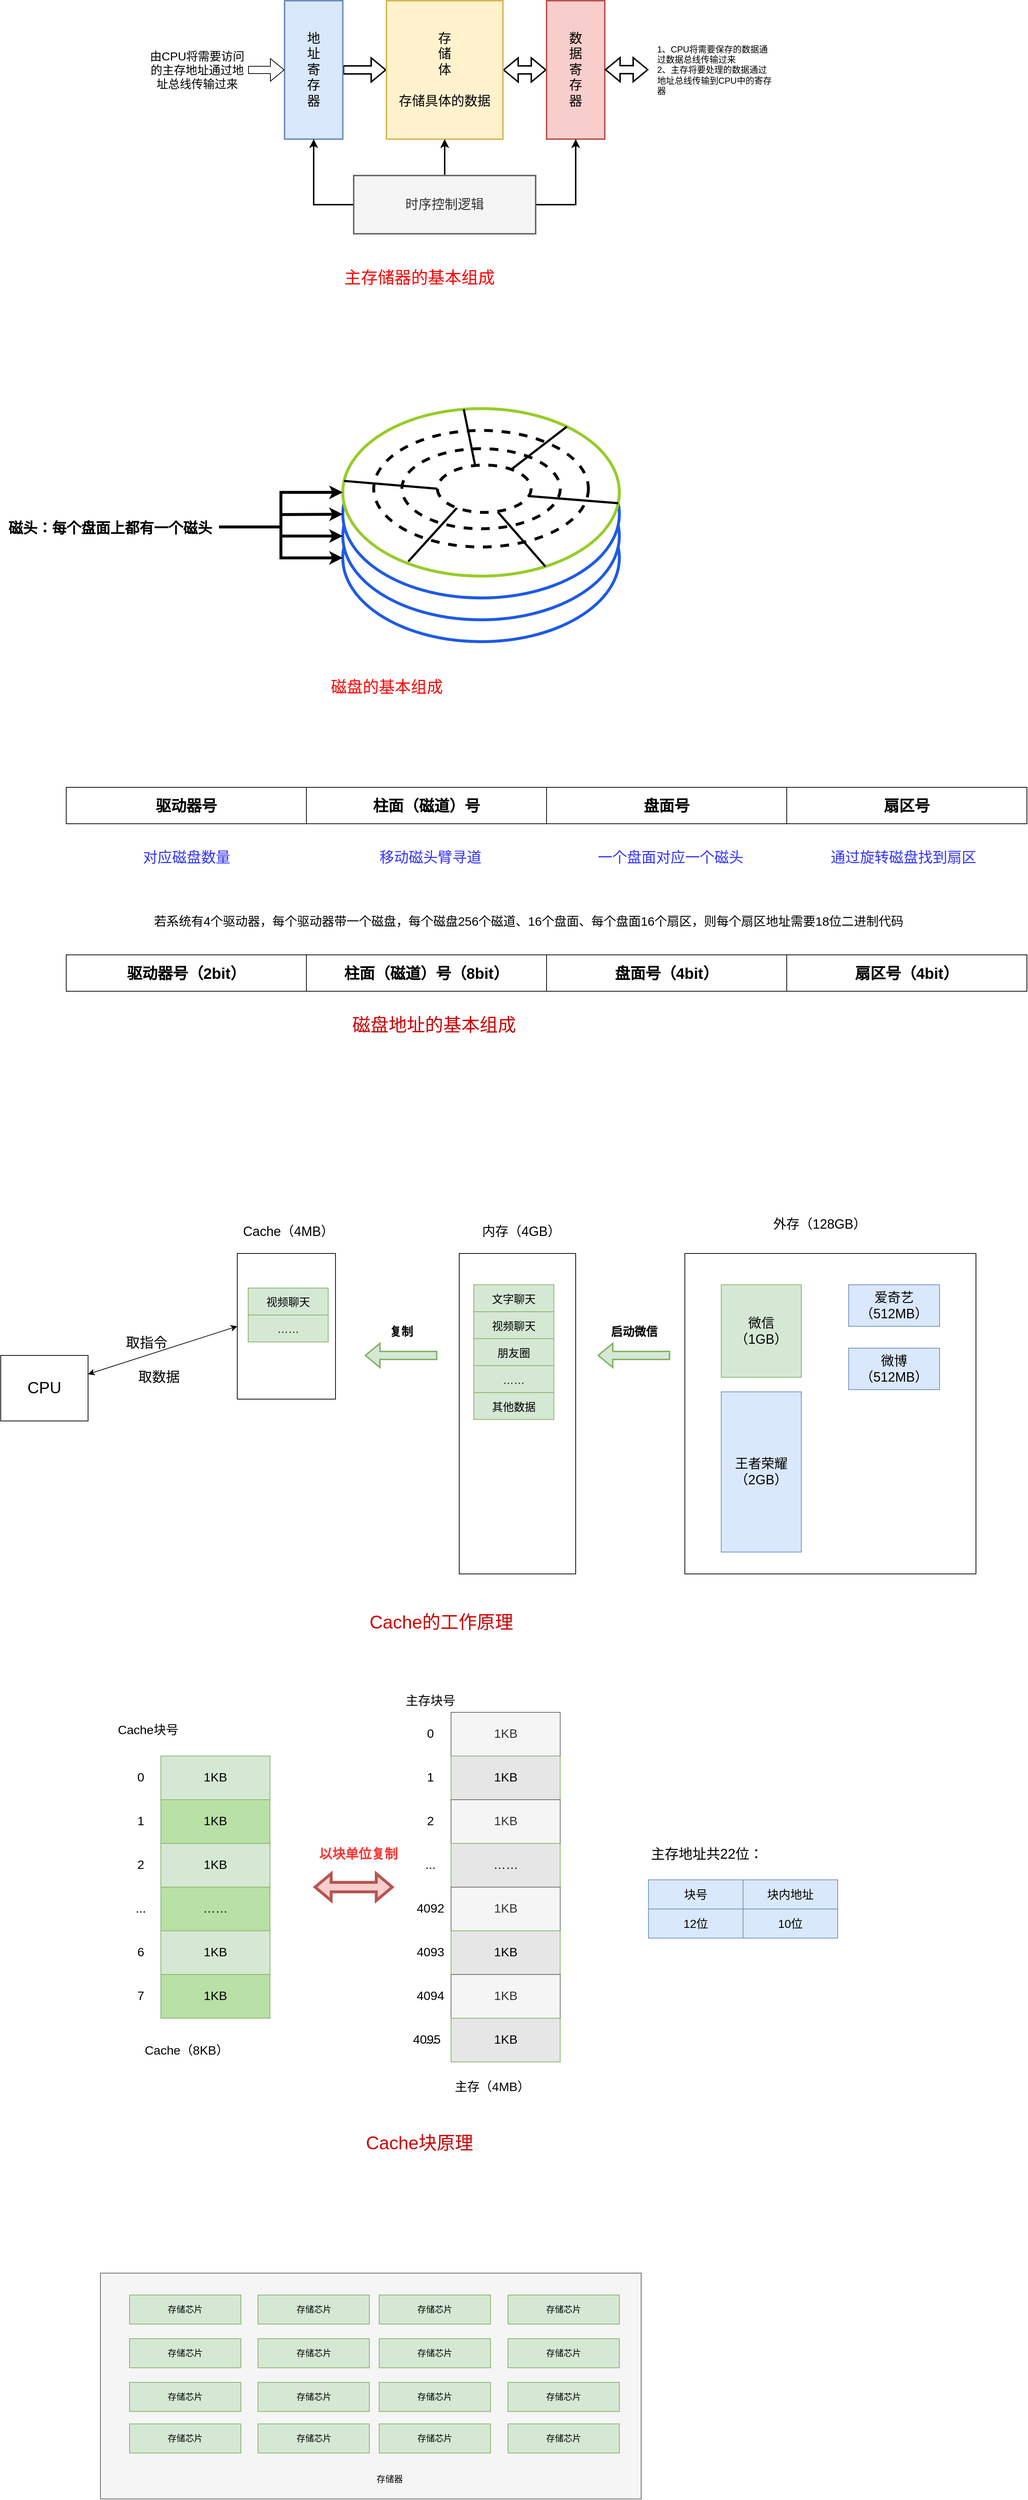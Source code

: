 <mxfile version="24.7.10">
  <diagram name="第 1 页" id="NdO7ddikCDrrMnbQGeTA">
    <mxGraphModel dx="2257" dy="763" grid="1" gridSize="10" guides="1" tooltips="1" connect="1" arrows="1" fold="1" page="1" pageScale="1" pageWidth="827" pageHeight="1169" math="0" shadow="0">
      <root>
        <mxCell id="0" />
        <mxCell id="1" parent="0" />
        <mxCell id="nKyU-Lgk9dF2ljVHZnLK-2" value="" style="rounded=0;whiteSpace=wrap;html=1;fillColor=#f5f5f5;strokeColor=#666666;fontColor=#333333;" vertex="1" parent="1">
          <mxGeometry x="-493" y="3260" width="743" height="310" as="geometry" />
        </mxCell>
        <mxCell id="aB8WgA6ujAJQyl2d1k43-5" value="" style="ellipse;whiteSpace=wrap;html=1;strokeColor=#1e5ae6;strokeWidth=4;" parent="1" vertex="1">
          <mxGeometry x="-160" y="790" width="380" height="230" as="geometry" />
        </mxCell>
        <mxCell id="aB8WgA6ujAJQyl2d1k43-6" value="" style="ellipse;whiteSpace=wrap;html=1;strokeColor=#1e5ae6;strokeWidth=4;" parent="1" vertex="1">
          <mxGeometry x="-160" y="760" width="380" height="230" as="geometry" />
        </mxCell>
        <mxCell id="VzYR3-fZ9O8B-MfcF_m4-8" style="edgeStyle=orthogonalEdgeStyle;rounded=0;orthogonalLoop=1;jettySize=auto;html=1;entryX=0;entryY=0.5;entryDx=0;entryDy=0;shape=flexArrow;strokeWidth=2;fontSize=18;" parent="1" source="VzYR3-fZ9O8B-MfcF_m4-1" target="VzYR3-fZ9O8B-MfcF_m4-2" edge="1">
          <mxGeometry relative="1" as="geometry" />
        </mxCell>
        <mxCell id="VzYR3-fZ9O8B-MfcF_m4-1" value="地&lt;div style=&quot;font-size: 18px;&quot;&gt;址&lt;/div&gt;&lt;div style=&quot;font-size: 18px;&quot;&gt;寄&lt;/div&gt;&lt;div style=&quot;font-size: 18px;&quot;&gt;存&lt;/div&gt;&lt;div style=&quot;font-size: 18px;&quot;&gt;器&lt;/div&gt;" style="rounded=0;whiteSpace=wrap;html=1;fillColor=#dae8fc;strokeColor=#6c8ebf;strokeWidth=2;fontSize=18;" parent="1" vertex="1">
          <mxGeometry x="-240" y="140" width="80" height="190" as="geometry" />
        </mxCell>
        <mxCell id="VzYR3-fZ9O8B-MfcF_m4-9" style="edgeStyle=orthogonalEdgeStyle;rounded=0;orthogonalLoop=1;jettySize=auto;html=1;shape=flexArrow;startArrow=block;strokeWidth=2;fontSize=18;" parent="1" source="VzYR3-fZ9O8B-MfcF_m4-2" target="VzYR3-fZ9O8B-MfcF_m4-3" edge="1">
          <mxGeometry relative="1" as="geometry" />
        </mxCell>
        <mxCell id="VzYR3-fZ9O8B-MfcF_m4-2" value="存&lt;div style=&quot;font-size: 18px;&quot;&gt;储&lt;/div&gt;&lt;div style=&quot;font-size: 18px;&quot;&gt;体&lt;/div&gt;&lt;div style=&quot;font-size: 18px;&quot;&gt;&lt;br&gt;&lt;/div&gt;&lt;div style=&quot;font-size: 18px;&quot;&gt;存储具体的数据&lt;/div&gt;" style="rounded=0;whiteSpace=wrap;html=1;fillColor=#fff2cc;strokeColor=#d6b656;strokeWidth=2;fontSize=18;" parent="1" vertex="1">
          <mxGeometry x="-100" y="140" width="160" height="190" as="geometry" />
        </mxCell>
        <mxCell id="VzYR3-fZ9O8B-MfcF_m4-3" value="&lt;div style=&quot;font-size: 18px;&quot;&gt;数&lt;/div&gt;&lt;div style=&quot;font-size: 18px;&quot;&gt;据&lt;/div&gt;&lt;div style=&quot;font-size: 18px;&quot;&gt;寄&lt;/div&gt;&lt;div style=&quot;font-size: 18px;&quot;&gt;存&lt;/div&gt;&lt;div style=&quot;font-size: 18px;&quot;&gt;器&lt;/div&gt;" style="rounded=0;whiteSpace=wrap;html=1;fillColor=#f8cecc;strokeColor=#b85450;strokeWidth=2;fontSize=18;" parent="1" vertex="1">
          <mxGeometry x="120" y="140" width="80" height="190" as="geometry" />
        </mxCell>
        <mxCell id="VzYR3-fZ9O8B-MfcF_m4-5" style="edgeStyle=orthogonalEdgeStyle;rounded=0;orthogonalLoop=1;jettySize=auto;html=1;entryX=0.5;entryY=1;entryDx=0;entryDy=0;strokeWidth=2;fontSize=18;" parent="1" source="VzYR3-fZ9O8B-MfcF_m4-4" target="VzYR3-fZ9O8B-MfcF_m4-1" edge="1">
          <mxGeometry relative="1" as="geometry" />
        </mxCell>
        <mxCell id="VzYR3-fZ9O8B-MfcF_m4-6" style="edgeStyle=orthogonalEdgeStyle;rounded=0;orthogonalLoop=1;jettySize=auto;html=1;entryX=0.5;entryY=1;entryDx=0;entryDy=0;strokeWidth=2;fontSize=18;" parent="1" source="VzYR3-fZ9O8B-MfcF_m4-4" target="VzYR3-fZ9O8B-MfcF_m4-2" edge="1">
          <mxGeometry relative="1" as="geometry" />
        </mxCell>
        <mxCell id="VzYR3-fZ9O8B-MfcF_m4-7" style="edgeStyle=orthogonalEdgeStyle;rounded=0;orthogonalLoop=1;jettySize=auto;html=1;entryX=0.5;entryY=1;entryDx=0;entryDy=0;strokeWidth=2;fontSize=18;" parent="1" source="VzYR3-fZ9O8B-MfcF_m4-4" target="VzYR3-fZ9O8B-MfcF_m4-3" edge="1">
          <mxGeometry relative="1" as="geometry" />
        </mxCell>
        <mxCell id="VzYR3-fZ9O8B-MfcF_m4-4" value="时序控制逻辑" style="rounded=0;whiteSpace=wrap;html=1;fillColor=#f5f5f5;fontColor=#333333;strokeColor=#666666;strokeWidth=2;fontSize=18;" parent="1" vertex="1">
          <mxGeometry x="-145" y="380" width="250" height="80" as="geometry" />
        </mxCell>
        <mxCell id="VzYR3-fZ9O8B-MfcF_m4-10" value="" style="shape=flexArrow;endArrow=classic;html=1;rounded=0;entryX=0;entryY=0.5;entryDx=0;entryDy=0;" parent="1" target="VzYR3-fZ9O8B-MfcF_m4-1" edge="1">
          <mxGeometry width="50" height="50" relative="1" as="geometry">
            <mxPoint x="-290" y="235" as="sourcePoint" />
            <mxPoint x="-250" y="230" as="targetPoint" />
          </mxGeometry>
        </mxCell>
        <mxCell id="VzYR3-fZ9O8B-MfcF_m4-13" style="edgeStyle=orthogonalEdgeStyle;rounded=0;orthogonalLoop=1;jettySize=auto;html=1;shape=flexArrow;startArrow=block;strokeWidth=2;fontSize=18;" parent="1" edge="1">
          <mxGeometry relative="1" as="geometry">
            <mxPoint x="200" y="234.66" as="sourcePoint" />
            <mxPoint x="260" y="234.66" as="targetPoint" />
          </mxGeometry>
        </mxCell>
        <mxCell id="VzYR3-fZ9O8B-MfcF_m4-14" value="&lt;font style=&quot;font-size: 16px;&quot;&gt;由CPU将需要访问的主存地址通过地址总线传输过来&lt;/font&gt;" style="text;html=1;align=center;verticalAlign=middle;whiteSpace=wrap;rounded=0;" parent="1" vertex="1">
          <mxGeometry x="-430" y="195" width="140" height="80" as="geometry" />
        </mxCell>
        <mxCell id="VzYR3-fZ9O8B-MfcF_m4-15" value="1、CPU将需要保存的数据通过数据总线传输过来&lt;div&gt;2、主存将要处理的数据通过地址总线传输到CPU中的寄存器&lt;/div&gt;" style="text;html=1;align=left;verticalAlign=middle;whiteSpace=wrap;rounded=0;" parent="1" vertex="1">
          <mxGeometry x="270" y="190" width="160" height="90" as="geometry" />
        </mxCell>
        <mxCell id="aB8WgA6ujAJQyl2d1k43-2" value="&lt;font color=&quot;#ff0000&quot; style=&quot;font-size: 23px;&quot;&gt;主存储器的基本组成&lt;/font&gt;" style="text;html=1;align=center;verticalAlign=middle;resizable=0;points=[];autosize=1;strokeColor=none;fillColor=none;" parent="1" vertex="1">
          <mxGeometry x="-170" y="500" width="230" height="40" as="geometry" />
        </mxCell>
        <mxCell id="aB8WgA6ujAJQyl2d1k43-4" value="" style="ellipse;whiteSpace=wrap;html=1;strokeColor=#1e5ae6;strokeWidth=4;" parent="1" vertex="1">
          <mxGeometry x="-160" y="730" width="380" height="230" as="geometry" />
        </mxCell>
        <mxCell id="aB8WgA6ujAJQyl2d1k43-3" value="" style="ellipse;whiteSpace=wrap;html=1;strokeWidth=4;strokeColor=#98cc28;" parent="1" vertex="1">
          <mxGeometry x="-160" y="700" width="380" height="230" as="geometry" />
        </mxCell>
        <mxCell id="aB8WgA6ujAJQyl2d1k43-7" value="" style="ellipse;whiteSpace=wrap;html=1;strokeWidth=4;strokeColor=#0c0303;dashed=1;" parent="1" vertex="1">
          <mxGeometry x="-117.5" y="730" width="295" height="160" as="geometry" />
        </mxCell>
        <mxCell id="aB8WgA6ujAJQyl2d1k43-8" value="" style="ellipse;whiteSpace=wrap;html=1;strokeWidth=4;strokeColor=#0c0303;dashed=1;" parent="1" vertex="1">
          <mxGeometry x="-78.75" y="755" width="217.5" height="110" as="geometry" />
        </mxCell>
        <mxCell id="aB8WgA6ujAJQyl2d1k43-9" value="" style="endArrow=none;html=1;strokeWidth=3;rounded=0;entryX=0.225;entryY=0.869;entryDx=0;entryDy=0;entryPerimeter=0;" parent="1" target="aB8WgA6ujAJQyl2d1k43-16" edge="1">
          <mxGeometry width="50" height="50" relative="1" as="geometry">
            <mxPoint x="-70" y="910" as="sourcePoint" />
            <mxPoint x="-20" y="860" as="targetPoint" />
          </mxGeometry>
        </mxCell>
        <mxCell id="aB8WgA6ujAJQyl2d1k43-11" value="" style="endArrow=none;html=1;strokeWidth=3;rounded=0;entryX=0.645;entryY=0.992;entryDx=0;entryDy=0;entryPerimeter=0;" parent="1" source="aB8WgA6ujAJQyl2d1k43-3" target="aB8WgA6ujAJQyl2d1k43-16" edge="1">
          <mxGeometry width="50" height="50" relative="1" as="geometry">
            <mxPoint x="-60" y="920" as="sourcePoint" />
            <mxPoint x="-10" y="870" as="targetPoint" />
          </mxGeometry>
        </mxCell>
        <mxCell id="aB8WgA6ujAJQyl2d1k43-12" value="" style="endArrow=none;html=1;strokeWidth=3;rounded=0;entryX=0.963;entryY=0.654;entryDx=0;entryDy=0;entryPerimeter=0;" parent="1" source="aB8WgA6ujAJQyl2d1k43-3" target="aB8WgA6ujAJQyl2d1k43-16" edge="1">
          <mxGeometry width="50" height="50" relative="1" as="geometry">
            <mxPoint x="140" y="865" as="sourcePoint" />
            <mxPoint x="190" y="815" as="targetPoint" />
          </mxGeometry>
        </mxCell>
        <mxCell id="aB8WgA6ujAJQyl2d1k43-13" value="" style="endArrow=none;html=1;strokeWidth=3;rounded=0;entryX=0.784;entryY=0.1;entryDx=0;entryDy=0;entryPerimeter=0;" parent="1" source="aB8WgA6ujAJQyl2d1k43-3" target="aB8WgA6ujAJQyl2d1k43-16" edge="1">
          <mxGeometry width="50" height="50" relative="1" as="geometry">
            <mxPoint x="-40" y="940" as="sourcePoint" />
            <mxPoint x="10" y="890" as="targetPoint" />
          </mxGeometry>
        </mxCell>
        <mxCell id="aB8WgA6ujAJQyl2d1k43-14" value="" style="endArrow=none;html=1;strokeWidth=3;rounded=0;entryX=0.404;entryY=0.023;entryDx=0;entryDy=0;entryPerimeter=0;" parent="1" source="aB8WgA6ujAJQyl2d1k43-3" target="aB8WgA6ujAJQyl2d1k43-16" edge="1">
          <mxGeometry width="50" height="50" relative="1" as="geometry">
            <mxPoint x="-30" y="950" as="sourcePoint" />
            <mxPoint x="20" y="900" as="targetPoint" />
          </mxGeometry>
        </mxCell>
        <mxCell id="aB8WgA6ujAJQyl2d1k43-15" value="" style="endArrow=none;html=1;strokeWidth=3;rounded=0;entryX=0;entryY=0.5;entryDx=0;entryDy=0;" parent="1" source="aB8WgA6ujAJQyl2d1k43-3" target="aB8WgA6ujAJQyl2d1k43-16" edge="1">
          <mxGeometry width="50" height="50" relative="1" as="geometry">
            <mxPoint x="-20" y="960" as="sourcePoint" />
            <mxPoint x="30" y="910" as="targetPoint" />
          </mxGeometry>
        </mxCell>
        <mxCell id="aB8WgA6ujAJQyl2d1k43-16" value="" style="ellipse;whiteSpace=wrap;html=1;strokeWidth=4;strokeColor=#0c0303;dashed=1;" parent="1" vertex="1">
          <mxGeometry x="-30" y="777.5" width="128.75" height="65" as="geometry" />
        </mxCell>
        <mxCell id="aB8WgA6ujAJQyl2d1k43-24" style="edgeStyle=orthogonalEdgeStyle;rounded=0;orthogonalLoop=1;jettySize=auto;html=1;entryX=0;entryY=0.5;entryDx=0;entryDy=0;strokeWidth=4;" parent="1" source="aB8WgA6ujAJQyl2d1k43-23" target="aB8WgA6ujAJQyl2d1k43-3" edge="1">
          <mxGeometry relative="1" as="geometry" />
        </mxCell>
        <mxCell id="aB8WgA6ujAJQyl2d1k43-26" style="edgeStyle=orthogonalEdgeStyle;rounded=0;orthogonalLoop=1;jettySize=auto;html=1;strokeWidth=4;" parent="1" source="aB8WgA6ujAJQyl2d1k43-23" target="aB8WgA6ujAJQyl2d1k43-5" edge="1">
          <mxGeometry relative="1" as="geometry" />
        </mxCell>
        <mxCell id="aB8WgA6ujAJQyl2d1k43-23" value="&lt;font style=&quot;font-size: 20px;&quot;&gt;&lt;b&gt;磁头：每个盘面上都有一个磁头&lt;/b&gt;&lt;/font&gt;" style="text;html=1;align=center;verticalAlign=middle;resizable=0;points=[];autosize=1;strokeColor=none;fillColor=none;" parent="1" vertex="1">
          <mxGeometry x="-630" y="842.5" width="300" height="40" as="geometry" />
        </mxCell>
        <mxCell id="aB8WgA6ujAJQyl2d1k43-25" style="edgeStyle=orthogonalEdgeStyle;rounded=0;orthogonalLoop=1;jettySize=auto;html=1;strokeWidth=4;" parent="1" source="aB8WgA6ujAJQyl2d1k43-23" edge="1">
          <mxGeometry relative="1" as="geometry">
            <mxPoint x="-160" y="845" as="targetPoint" />
          </mxGeometry>
        </mxCell>
        <mxCell id="aB8WgA6ujAJQyl2d1k43-27" style="edgeStyle=orthogonalEdgeStyle;rounded=0;orthogonalLoop=1;jettySize=auto;html=1;entryX=0;entryY=0.5;entryDx=0;entryDy=0;strokeWidth=4;" parent="1" source="aB8WgA6ujAJQyl2d1k43-23" target="aB8WgA6ujAJQyl2d1k43-6" edge="1">
          <mxGeometry relative="1" as="geometry" />
        </mxCell>
        <mxCell id="aB8WgA6ujAJQyl2d1k43-28" value="&lt;font color=&quot;#ff0000&quot; style=&quot;font-size: 22px;&quot;&gt;磁盘的基本组成&lt;/font&gt;" style="text;html=1;align=center;verticalAlign=middle;resizable=0;points=[];autosize=1;strokeColor=none;fillColor=none;" parent="1" vertex="1">
          <mxGeometry x="-190" y="1063" width="180" height="40" as="geometry" />
        </mxCell>
        <mxCell id="aB8WgA6ujAJQyl2d1k43-29" value="&lt;font size=&quot;1&quot; style=&quot;&quot;&gt;&lt;b style=&quot;font-size: 21px;&quot;&gt;驱动器号&lt;/b&gt;&lt;/font&gt;" style="rounded=0;whiteSpace=wrap;html=1;" parent="1" vertex="1">
          <mxGeometry x="-540" y="1220" width="330" height="50" as="geometry" />
        </mxCell>
        <mxCell id="aB8WgA6ujAJQyl2d1k43-30" value="&lt;span style=&quot;font-size: 21px;&quot;&gt;&lt;b&gt;柱面（磁道）号&lt;/b&gt;&lt;/span&gt;" style="rounded=0;whiteSpace=wrap;html=1;" parent="1" vertex="1">
          <mxGeometry x="-210" y="1220" width="330" height="50" as="geometry" />
        </mxCell>
        <mxCell id="aB8WgA6ujAJQyl2d1k43-31" value="&lt;font size=&quot;1&quot; style=&quot;&quot;&gt;&lt;b style=&quot;font-size: 21px;&quot;&gt;盘面号&lt;/b&gt;&lt;/font&gt;" style="rounded=0;whiteSpace=wrap;html=1;" parent="1" vertex="1">
          <mxGeometry x="120" y="1220" width="330" height="50" as="geometry" />
        </mxCell>
        <mxCell id="aB8WgA6ujAJQyl2d1k43-32" value="&lt;font size=&quot;1&quot; style=&quot;&quot;&gt;&lt;b style=&quot;font-size: 21px;&quot;&gt;扇区号&lt;/b&gt;&lt;/font&gt;" style="rounded=0;whiteSpace=wrap;html=1;" parent="1" vertex="1">
          <mxGeometry x="450" y="1220" width="330" height="50" as="geometry" />
        </mxCell>
        <mxCell id="aB8WgA6ujAJQyl2d1k43-33" value="&lt;font color=&quot;#3333ff&quot; style=&quot;font-size: 20px;&quot;&gt;对应磁盘数量&lt;/font&gt;" style="text;html=1;align=center;verticalAlign=middle;resizable=0;points=[];autosize=1;strokeColor=none;fillColor=none;" parent="1" vertex="1">
          <mxGeometry x="-445" y="1295" width="140" height="40" as="geometry" />
        </mxCell>
        <mxCell id="aB8WgA6ujAJQyl2d1k43-34" value="&lt;font color=&quot;#3333ff&quot;&gt;&lt;span style=&quot;font-size: 20px;&quot;&gt;移动磁头臂寻道&lt;/span&gt;&lt;/font&gt;" style="text;html=1;align=center;verticalAlign=middle;resizable=0;points=[];autosize=1;strokeColor=none;fillColor=none;" parent="1" vertex="1">
          <mxGeometry x="-120" y="1295" width="160" height="40" as="geometry" />
        </mxCell>
        <mxCell id="aB8WgA6ujAJQyl2d1k43-35" value="&lt;font color=&quot;#3333ff&quot;&gt;&lt;span style=&quot;font-size: 20px;&quot;&gt;一个盘面对应一个磁头&lt;/span&gt;&lt;/font&gt;" style="text;html=1;align=center;verticalAlign=middle;resizable=0;points=[];autosize=1;strokeColor=none;fillColor=none;" parent="1" vertex="1">
          <mxGeometry x="180" y="1295" width="220" height="40" as="geometry" />
        </mxCell>
        <mxCell id="aB8WgA6ujAJQyl2d1k43-36" value="&lt;font color=&quot;#3333ff&quot; style=&quot;font-size: 20px;&quot;&gt;通过旋转磁盘找到扇区&lt;/font&gt;" style="text;html=1;align=center;verticalAlign=middle;resizable=0;points=[];autosize=1;strokeColor=none;fillColor=none;" parent="1" vertex="1">
          <mxGeometry x="500" y="1295" width="220" height="40" as="geometry" />
        </mxCell>
        <mxCell id="aB8WgA6ujAJQyl2d1k43-37" value="&lt;font style=&quot;font-size: 17px;&quot;&gt;若系统有4个驱动器，每个驱动器带一个磁盘，每个磁盘256个磁道、16个盘面、每个盘面16个扇区，则每个扇区地址需要18位二进制代码&lt;/font&gt;" style="text;html=1;align=center;verticalAlign=middle;resizable=0;points=[];autosize=1;strokeColor=none;fillColor=none;" parent="1" vertex="1">
          <mxGeometry x="-430" y="1390" width="1050" height="30" as="geometry" />
        </mxCell>
        <mxCell id="aB8WgA6ujAJQyl2d1k43-38" value="&lt;font size=&quot;1&quot; style=&quot;&quot;&gt;&lt;b style=&quot;font-size: 21px;&quot;&gt;驱动器号（2bit）&lt;/b&gt;&lt;/font&gt;" style="rounded=0;whiteSpace=wrap;html=1;" parent="1" vertex="1">
          <mxGeometry x="-540" y="1450" width="330" height="50" as="geometry" />
        </mxCell>
        <mxCell id="aB8WgA6ujAJQyl2d1k43-39" value="&lt;span style=&quot;font-size: 21px;&quot;&gt;&lt;b&gt;柱面（磁道）号&lt;/b&gt;&lt;/span&gt;&lt;b style=&quot;font-size: 21px;&quot;&gt;（8bit）&lt;/b&gt;" style="rounded=0;whiteSpace=wrap;html=1;" parent="1" vertex="1">
          <mxGeometry x="-210" y="1450" width="330" height="50" as="geometry" />
        </mxCell>
        <mxCell id="aB8WgA6ujAJQyl2d1k43-40" value="&lt;font size=&quot;1&quot; style=&quot;&quot;&gt;&lt;b style=&quot;font-size: 21px;&quot;&gt;盘面号&lt;/b&gt;&lt;/font&gt;&lt;b style=&quot;font-size: 21px;&quot;&gt;（4bit）&lt;/b&gt;" style="rounded=0;whiteSpace=wrap;html=1;" parent="1" vertex="1">
          <mxGeometry x="120" y="1450" width="330" height="50" as="geometry" />
        </mxCell>
        <mxCell id="aB8WgA6ujAJQyl2d1k43-41" value="&lt;font size=&quot;1&quot; style=&quot;&quot;&gt;&lt;b style=&quot;font-size: 21px;&quot;&gt;扇区号&lt;/b&gt;&lt;/font&gt;&lt;b style=&quot;font-size: 21px;&quot;&gt;（4bit）&lt;/b&gt;" style="rounded=0;whiteSpace=wrap;html=1;" parent="1" vertex="1">
          <mxGeometry x="450" y="1450" width="330" height="50" as="geometry" />
        </mxCell>
        <mxCell id="aB8WgA6ujAJQyl2d1k43-42" value="&lt;font color=&quot;#cc0000&quot; style=&quot;font-size: 25px;&quot;&gt;磁盘地址的基本组成&lt;/font&gt;" style="text;html=1;align=center;verticalAlign=middle;resizable=0;points=[];autosize=1;strokeColor=none;fillColor=none;" parent="1" vertex="1">
          <mxGeometry x="-160" y="1525" width="250" height="40" as="geometry" />
        </mxCell>
        <mxCell id="aB8WgA6ujAJQyl2d1k43-43" value="" style="rounded=0;whiteSpace=wrap;html=1;" parent="1" vertex="1">
          <mxGeometry x="310" y="1860" width="400" height="440" as="geometry" />
        </mxCell>
        <mxCell id="aB8WgA6ujAJQyl2d1k43-44" value="&lt;font style=&quot;font-size: 18px;&quot;&gt;微信&lt;/font&gt;&lt;div style=&quot;font-size: 18px;&quot;&gt;&lt;font style=&quot;font-size: 18px;&quot;&gt;（1GB）&lt;/font&gt;&lt;/div&gt;" style="rounded=0;whiteSpace=wrap;html=1;fillColor=#d5e8d4;strokeColor=#82b366;" parent="1" vertex="1">
          <mxGeometry x="360" y="1903" width="110" height="127" as="geometry" />
        </mxCell>
        <mxCell id="aB8WgA6ujAJQyl2d1k43-45" value="&lt;span style=&quot;font-size: 18px;&quot;&gt;爱奇艺&lt;/span&gt;&lt;br&gt;&lt;div style=&quot;font-size: 18px;&quot;&gt;&lt;font style=&quot;font-size: 18px;&quot;&gt;（512MB）&lt;/font&gt;&lt;/div&gt;" style="rounded=0;whiteSpace=wrap;html=1;fillColor=#dae8fc;strokeColor=#6c8ebf;" parent="1" vertex="1">
          <mxGeometry x="535" y="1903" width="125" height="57" as="geometry" />
        </mxCell>
        <mxCell id="aB8WgA6ujAJQyl2d1k43-46" value="&lt;span style=&quot;font-size: 18px; background-color: initial;&quot;&gt;微博&lt;/span&gt;&lt;div&gt;&lt;span style=&quot;font-size: 18px; background-color: initial;&quot;&gt;（512MB）&lt;/span&gt;&lt;/div&gt;" style="rounded=0;whiteSpace=wrap;html=1;fillColor=#dae8fc;strokeColor=#6c8ebf;" parent="1" vertex="1">
          <mxGeometry x="535" y="1990" width="125" height="57" as="geometry" />
        </mxCell>
        <mxCell id="aB8WgA6ujAJQyl2d1k43-47" value="&lt;span style=&quot;font-size: 18px;&quot;&gt;王者荣耀&lt;/span&gt;&lt;br&gt;&lt;div style=&quot;font-size: 18px;&quot;&gt;&lt;font style=&quot;font-size: 18px;&quot;&gt;（2GB）&lt;/font&gt;&lt;/div&gt;" style="rounded=0;whiteSpace=wrap;html=1;fillColor=#dae8fc;strokeColor=#6c8ebf;" parent="1" vertex="1">
          <mxGeometry x="360" y="2050" width="110" height="220" as="geometry" />
        </mxCell>
        <mxCell id="aB8WgA6ujAJQyl2d1k43-48" value="&lt;font style=&quot;font-size: 18px;&quot;&gt;外存（128GB）&lt;/font&gt;" style="text;html=1;align=center;verticalAlign=middle;resizable=0;points=[];autosize=1;strokeColor=none;fillColor=none;" parent="1" vertex="1">
          <mxGeometry x="420" y="1800" width="150" height="40" as="geometry" />
        </mxCell>
        <mxCell id="aB8WgA6ujAJQyl2d1k43-49" value="" style="rounded=0;whiteSpace=wrap;html=1;" parent="1" vertex="1">
          <mxGeometry y="1860" width="160" height="440" as="geometry" />
        </mxCell>
        <mxCell id="aB8WgA6ujAJQyl2d1k43-50" value="文字聊天" style="rounded=0;whiteSpace=wrap;html=1;fillColor=#d5e8d4;strokeColor=#82b366;fontSize=15;" parent="1" vertex="1">
          <mxGeometry x="20" y="1903" width="110" height="37" as="geometry" />
        </mxCell>
        <mxCell id="aB8WgA6ujAJQyl2d1k43-52" value="视频聊天" style="rounded=0;whiteSpace=wrap;html=1;fillColor=#d5e8d4;strokeColor=#82b366;fontSize=15;" parent="1" vertex="1">
          <mxGeometry x="20" y="1940" width="110" height="37" as="geometry" />
        </mxCell>
        <mxCell id="aB8WgA6ujAJQyl2d1k43-53" value="朋友圈" style="rounded=0;whiteSpace=wrap;html=1;fillColor=#d5e8d4;strokeColor=#82b366;fontSize=15;" parent="1" vertex="1">
          <mxGeometry x="20" y="1977" width="110" height="37" as="geometry" />
        </mxCell>
        <mxCell id="aB8WgA6ujAJQyl2d1k43-54" value="……" style="rounded=0;whiteSpace=wrap;html=1;fillColor=#d5e8d4;strokeColor=#82b366;fontSize=15;" parent="1" vertex="1">
          <mxGeometry x="20" y="2014" width="110" height="37" as="geometry" />
        </mxCell>
        <mxCell id="aB8WgA6ujAJQyl2d1k43-55" value="其他数据" style="rounded=0;whiteSpace=wrap;html=1;fillColor=#d5e8d4;strokeColor=#82b366;fontSize=15;" parent="1" vertex="1">
          <mxGeometry x="20" y="2051" width="110" height="37" as="geometry" />
        </mxCell>
        <mxCell id="aB8WgA6ujAJQyl2d1k43-56" value="" style="shape=flexArrow;endArrow=classic;html=1;rounded=0;strokeWidth=2;fillColor=#d5e8d4;strokeColor=#82b366;" parent="1" edge="1">
          <mxGeometry width="50" height="50" relative="1" as="geometry">
            <mxPoint x="290" y="2000" as="sourcePoint" />
            <mxPoint x="190" y="2000" as="targetPoint" />
          </mxGeometry>
        </mxCell>
        <mxCell id="aB8WgA6ujAJQyl2d1k43-57" value="&lt;font style=&quot;font-size: 16px;&quot;&gt;&lt;b&gt;启动微信&lt;/b&gt;&lt;/font&gt;" style="text;html=1;align=center;verticalAlign=middle;resizable=0;points=[];autosize=1;strokeColor=none;fillColor=none;" parent="1" vertex="1">
          <mxGeometry x="195" y="1951.5" width="90" height="30" as="geometry" />
        </mxCell>
        <mxCell id="aB8WgA6ujAJQyl2d1k43-58" value="&lt;font style=&quot;font-size: 18px;&quot;&gt;内存（4GB）&lt;/font&gt;" style="text;html=1;align=center;verticalAlign=middle;resizable=0;points=[];autosize=1;strokeColor=none;fillColor=none;" parent="1" vertex="1">
          <mxGeometry x="20" y="1810" width="130" height="40" as="geometry" />
        </mxCell>
        <mxCell id="aB8WgA6ujAJQyl2d1k43-59" value="" style="rounded=0;whiteSpace=wrap;html=1;" parent="1" vertex="1">
          <mxGeometry x="-305" y="1860" width="135" height="200" as="geometry" />
        </mxCell>
        <mxCell id="aB8WgA6ujAJQyl2d1k43-60" value="视频聊天" style="rounded=0;whiteSpace=wrap;html=1;fillColor=#d5e8d4;strokeColor=#82b366;fontSize=15;" parent="1" vertex="1">
          <mxGeometry x="-290" y="1907.5" width="110" height="37" as="geometry" />
        </mxCell>
        <mxCell id="aB8WgA6ujAJQyl2d1k43-61" value="……" style="rounded=0;whiteSpace=wrap;html=1;fillColor=#d5e8d4;strokeColor=#82b366;fontSize=15;" parent="1" vertex="1">
          <mxGeometry x="-290" y="1944.5" width="110" height="37" as="geometry" />
        </mxCell>
        <mxCell id="aB8WgA6ujAJQyl2d1k43-62" value="" style="shape=flexArrow;endArrow=classic;html=1;rounded=0;strokeWidth=2;fillColor=#d5e8d4;strokeColor=#82b366;" parent="1" edge="1">
          <mxGeometry width="50" height="50" relative="1" as="geometry">
            <mxPoint x="-30" y="2000" as="sourcePoint" />
            <mxPoint x="-130" y="2000" as="targetPoint" />
          </mxGeometry>
        </mxCell>
        <mxCell id="aB8WgA6ujAJQyl2d1k43-63" value="&lt;font style=&quot;font-size: 16px;&quot;&gt;&lt;b&gt;复制&lt;/b&gt;&lt;/font&gt;" style="text;html=1;align=center;verticalAlign=middle;resizable=0;points=[];autosize=1;strokeColor=none;fillColor=none;" parent="1" vertex="1">
          <mxGeometry x="-110" y="1951.5" width="60" height="30" as="geometry" />
        </mxCell>
        <mxCell id="aB8WgA6ujAJQyl2d1k43-64" value="&lt;font style=&quot;font-size: 18px;&quot;&gt;Cache（4MB）&lt;/font&gt;" style="text;html=1;align=center;verticalAlign=middle;resizable=0;points=[];autosize=1;strokeColor=none;fillColor=none;" parent="1" vertex="1">
          <mxGeometry x="-310" y="1810" width="150" height="40" as="geometry" />
        </mxCell>
        <mxCell id="aB8WgA6ujAJQyl2d1k43-66" style="rounded=0;orthogonalLoop=1;jettySize=auto;html=1;entryX=0;entryY=0.5;entryDx=0;entryDy=0;startArrow=classic;startFill=1;" parent="1" source="aB8WgA6ujAJQyl2d1k43-65" target="aB8WgA6ujAJQyl2d1k43-59" edge="1">
          <mxGeometry relative="1" as="geometry" />
        </mxCell>
        <mxCell id="aB8WgA6ujAJQyl2d1k43-65" value="&lt;font style=&quot;font-size: 22px;&quot;&gt;CPU&lt;/font&gt;" style="rounded=0;whiteSpace=wrap;html=1;" parent="1" vertex="1">
          <mxGeometry x="-630" y="2000" width="120" height="90" as="geometry" />
        </mxCell>
        <mxCell id="aB8WgA6ujAJQyl2d1k43-67" value="&lt;font style=&quot;font-size: 19px;&quot;&gt;取指令&lt;/font&gt;" style="text;html=1;align=center;verticalAlign=middle;resizable=0;points=[];autosize=1;strokeColor=none;fillColor=none;" parent="1" vertex="1">
          <mxGeometry x="-470" y="1963" width="80" height="40" as="geometry" />
        </mxCell>
        <mxCell id="aB8WgA6ujAJQyl2d1k43-68" value="&lt;font style=&quot;font-size: 19px;&quot;&gt;取数据&lt;/font&gt;" style="text;html=1;align=center;verticalAlign=middle;resizable=0;points=[];autosize=1;strokeColor=none;fillColor=none;" parent="1" vertex="1">
          <mxGeometry x="-453" y="2010" width="80" height="40" as="geometry" />
        </mxCell>
        <mxCell id="aB8WgA6ujAJQyl2d1k43-69" value="&lt;font color=&quot;#cc0000&quot; style=&quot;font-size: 25px;&quot;&gt;Cache的工作原理&lt;/font&gt;" style="text;html=1;align=center;verticalAlign=middle;resizable=0;points=[];autosize=1;strokeColor=none;fillColor=none;" parent="1" vertex="1">
          <mxGeometry x="-135" y="2345" width="220" height="40" as="geometry" />
        </mxCell>
        <mxCell id="aB8WgA6ujAJQyl2d1k43-70" value="&lt;font style=&quot;font-size: 17px;&quot;&gt;1KB&lt;/font&gt;" style="rounded=0;whiteSpace=wrap;html=1;fillColor=#d5e8d4;strokeColor=#82b366;" parent="1" vertex="1">
          <mxGeometry x="-410" y="2550" width="150" height="60" as="geometry" />
        </mxCell>
        <mxCell id="aB8WgA6ujAJQyl2d1k43-71" value="&lt;font style=&quot;font-size: 17px;&quot;&gt;1KB&lt;/font&gt;" style="rounded=0;whiteSpace=wrap;html=1;fillColor=#B9E0A5;strokeColor=#82b366;" parent="1" vertex="1">
          <mxGeometry x="-410" y="2610" width="150" height="60" as="geometry" />
        </mxCell>
        <mxCell id="aB8WgA6ujAJQyl2d1k43-72" value="&lt;font style=&quot;font-size: 17px;&quot;&gt;1KB&lt;/font&gt;" style="rounded=0;whiteSpace=wrap;html=1;fillColor=#d5e8d4;strokeColor=#82b366;" parent="1" vertex="1">
          <mxGeometry x="-410" y="2670" width="150" height="60" as="geometry" />
        </mxCell>
        <mxCell id="aB8WgA6ujAJQyl2d1k43-73" value="&lt;font style=&quot;font-size: 17px;&quot;&gt;……&lt;/font&gt;" style="rounded=0;whiteSpace=wrap;html=1;fillColor=#B9E0A5;strokeColor=#82b366;" parent="1" vertex="1">
          <mxGeometry x="-410" y="2730" width="150" height="60" as="geometry" />
        </mxCell>
        <mxCell id="aB8WgA6ujAJQyl2d1k43-82" value="&lt;font style=&quot;font-size: 17px;&quot;&gt;1KB&lt;/font&gt;" style="rounded=0;whiteSpace=wrap;html=1;fillColor=#d5e8d4;strokeColor=#82b366;" parent="1" vertex="1">
          <mxGeometry x="-410" y="2790" width="150" height="60" as="geometry" />
        </mxCell>
        <mxCell id="aB8WgA6ujAJQyl2d1k43-83" value="&lt;span style=&quot;font-size: 17px;&quot;&gt;1KB&lt;/span&gt;" style="rounded=0;whiteSpace=wrap;html=1;fillColor=#B9E0A5;strokeColor=#82b366;" parent="1" vertex="1">
          <mxGeometry x="-410" y="2850" width="150" height="60" as="geometry" />
        </mxCell>
        <mxCell id="aB8WgA6ujAJQyl2d1k43-84" value="&lt;font style=&quot;font-size: 17px;&quot;&gt;1KB&lt;/font&gt;" style="rounded=0;whiteSpace=wrap;html=1;fillColor=#f5f5f5;strokeColor=#666666;fontColor=#333333;" parent="1" vertex="1">
          <mxGeometry x="-11.25" y="2490" width="150" height="60" as="geometry" />
        </mxCell>
        <mxCell id="aB8WgA6ujAJQyl2d1k43-85" value="&lt;font style=&quot;font-size: 17px;&quot;&gt;1KB&lt;/font&gt;" style="rounded=0;whiteSpace=wrap;html=1;fillColor=#E6E6E6;strokeColor=#82b366;" parent="1" vertex="1">
          <mxGeometry x="-11.25" y="2550" width="150" height="60" as="geometry" />
        </mxCell>
        <mxCell id="aB8WgA6ujAJQyl2d1k43-86" value="&lt;font style=&quot;font-size: 17px;&quot;&gt;1KB&lt;/font&gt;" style="rounded=0;whiteSpace=wrap;html=1;fillColor=#f5f5f5;strokeColor=#666666;fontColor=#333333;" parent="1" vertex="1">
          <mxGeometry x="-11.25" y="2610" width="150" height="60" as="geometry" />
        </mxCell>
        <mxCell id="aB8WgA6ujAJQyl2d1k43-87" value="&lt;font style=&quot;font-size: 17px;&quot;&gt;……&lt;/font&gt;" style="rounded=0;whiteSpace=wrap;html=1;fillColor=#E6E6E6;strokeColor=#82b366;" parent="1" vertex="1">
          <mxGeometry x="-11.25" y="2670" width="150" height="60" as="geometry" />
        </mxCell>
        <mxCell id="aB8WgA6ujAJQyl2d1k43-88" value="&lt;font style=&quot;font-size: 17px;&quot;&gt;1KB&lt;/font&gt;" style="rounded=0;whiteSpace=wrap;html=1;fillColor=#f5f5f5;strokeColor=#666666;fontColor=#333333;" parent="1" vertex="1">
          <mxGeometry x="-11.25" y="2730" width="150" height="60" as="geometry" />
        </mxCell>
        <mxCell id="aB8WgA6ujAJQyl2d1k43-89" value="&lt;span style=&quot;font-size: 17px;&quot;&gt;1KB&lt;/span&gt;" style="rounded=0;whiteSpace=wrap;html=1;fillColor=#E6E6E6;strokeColor=#82b366;" parent="1" vertex="1">
          <mxGeometry x="-11.25" y="2790" width="150" height="60" as="geometry" />
        </mxCell>
        <mxCell id="aB8WgA6ujAJQyl2d1k43-90" value="&lt;font style=&quot;font-size: 17px;&quot;&gt;1KB&lt;/font&gt;" style="rounded=0;whiteSpace=wrap;html=1;fillColor=#f5f5f5;strokeColor=#666666;fontColor=#333333;" parent="1" vertex="1">
          <mxGeometry x="-11.25" y="2850" width="150" height="60" as="geometry" />
        </mxCell>
        <mxCell id="aB8WgA6ujAJQyl2d1k43-91" value="&lt;font style=&quot;font-size: 17px;&quot;&gt;1KB&lt;/font&gt;" style="rounded=0;whiteSpace=wrap;html=1;fillColor=#E6E6E6;strokeColor=#82b366;" parent="1" vertex="1">
          <mxGeometry x="-11.25" y="2910" width="150" height="60" as="geometry" />
        </mxCell>
        <mxCell id="aB8WgA6ujAJQyl2d1k43-94" value="&lt;font style=&quot;font-size: 17px;&quot;&gt;0&lt;/font&gt;" style="text;html=1;align=center;verticalAlign=middle;resizable=0;points=[];autosize=1;strokeColor=none;fillColor=none;" parent="1" vertex="1">
          <mxGeometry x="-453" y="2565" width="30" height="30" as="geometry" />
        </mxCell>
        <mxCell id="aB8WgA6ujAJQyl2d1k43-95" value="&lt;font style=&quot;font-size: 17px;&quot;&gt;1&lt;/font&gt;" style="text;html=1;align=center;verticalAlign=middle;resizable=0;points=[];autosize=1;strokeColor=none;fillColor=none;" parent="1" vertex="1">
          <mxGeometry x="-453" y="2625" width="30" height="30" as="geometry" />
        </mxCell>
        <mxCell id="aB8WgA6ujAJQyl2d1k43-96" value="&lt;font style=&quot;font-size: 17px;&quot;&gt;2&lt;/font&gt;" style="text;html=1;align=center;verticalAlign=middle;resizable=0;points=[];autosize=1;strokeColor=none;fillColor=none;" parent="1" vertex="1">
          <mxGeometry x="-453" y="2685" width="30" height="30" as="geometry" />
        </mxCell>
        <mxCell id="aB8WgA6ujAJQyl2d1k43-97" value="&lt;span style=&quot;font-size: 17px;&quot;&gt;...&lt;/span&gt;" style="text;html=1;align=center;verticalAlign=middle;resizable=0;points=[];autosize=1;strokeColor=none;fillColor=none;" parent="1" vertex="1">
          <mxGeometry x="-458" y="2745" width="40" height="30" as="geometry" />
        </mxCell>
        <mxCell id="aB8WgA6ujAJQyl2d1k43-98" value="&lt;font style=&quot;font-size: 17px;&quot;&gt;6&lt;/font&gt;&lt;span style=&quot;color: rgba(0, 0, 0, 0); font-family: monospace; font-size: 0px; text-align: start;&quot;&gt;%3CmxGraphModel%3E%3Croot%3E%3CmxCell%20id%3D%220%22%2F%3E%3CmxCell%20id%3D%221%22%20parent%3D%220%22%2F%3E%3CmxCell%20id%3D%222%22%20value%3D%22%26lt%3Bfont%20style%3D%26quot%3Bfont-size%3A%2017px%3B%26quot%3B%26gt%3B2%26lt%3B%2Ffont%26gt%3B%22%20style%3D%22text%3Bhtml%3D1%3Balign%3Dcenter%3BverticalAlign%3Dmiddle%3Bresizable%3D0%3Bpoints%3D%5B%5D%3Bautosize%3D1%3BstrokeColor%3Dnone%3BfillColor%3Dnone%3B%22%20vertex%3D%221%22%20parent%3D%221%22%3E%3CmxGeometry%20x%3D%22-453%22%20y%3D%222685%22%20width%3D%2230%22%20height%3D%2230%22%20as%3D%22geometry%22%2F%3E%3C%2FmxCell%3E%3C%2Froot%3E%3C%2FmxGraphModel%3E&lt;/span&gt;" style="text;html=1;align=center;verticalAlign=middle;resizable=0;points=[];autosize=1;strokeColor=none;fillColor=none;" parent="1" vertex="1">
          <mxGeometry x="-453" y="2805" width="30" height="30" as="geometry" />
        </mxCell>
        <mxCell id="aB8WgA6ujAJQyl2d1k43-99" value="&lt;font style=&quot;font-size: 17px;&quot;&gt;7&lt;/font&gt;" style="text;html=1;align=center;verticalAlign=middle;resizable=0;points=[];autosize=1;strokeColor=none;fillColor=none;" parent="1" vertex="1">
          <mxGeometry x="-453" y="2865" width="30" height="30" as="geometry" />
        </mxCell>
        <mxCell id="aB8WgA6ujAJQyl2d1k43-100" value="&lt;font style=&quot;font-size: 17px;&quot;&gt;0&lt;/font&gt;" style="text;html=1;align=center;verticalAlign=middle;resizable=0;points=[];autosize=1;strokeColor=none;fillColor=none;" parent="1" vertex="1">
          <mxGeometry x="-55" y="2505" width="30" height="30" as="geometry" />
        </mxCell>
        <mxCell id="aB8WgA6ujAJQyl2d1k43-101" value="&lt;font style=&quot;font-size: 17px;&quot;&gt;1&lt;/font&gt;" style="text;html=1;align=center;verticalAlign=middle;resizable=0;points=[];autosize=1;strokeColor=none;fillColor=none;" parent="1" vertex="1">
          <mxGeometry x="-55" y="2565" width="30" height="30" as="geometry" />
        </mxCell>
        <mxCell id="aB8WgA6ujAJQyl2d1k43-102" value="&lt;font style=&quot;font-size: 17px;&quot;&gt;2&lt;/font&gt;" style="text;html=1;align=center;verticalAlign=middle;resizable=0;points=[];autosize=1;strokeColor=none;fillColor=none;" parent="1" vertex="1">
          <mxGeometry x="-55" y="2625" width="30" height="30" as="geometry" />
        </mxCell>
        <mxCell id="aB8WgA6ujAJQyl2d1k43-103" value="&lt;font style=&quot;font-size: 17px;&quot;&gt;...&lt;/font&gt;" style="text;html=1;align=center;verticalAlign=middle;resizable=0;points=[];autosize=1;strokeColor=none;fillColor=none;" parent="1" vertex="1">
          <mxGeometry x="-60" y="2685" width="40" height="30" as="geometry" />
        </mxCell>
        <mxCell id="aB8WgA6ujAJQyl2d1k43-104" value="&lt;font style=&quot;font-size: 17px;&quot;&gt;4092&lt;/font&gt;" style="text;html=1;align=center;verticalAlign=middle;resizable=0;points=[];autosize=1;strokeColor=none;fillColor=none;" parent="1" vertex="1">
          <mxGeometry x="-70" y="2745" width="60" height="30" as="geometry" />
        </mxCell>
        <mxCell id="aB8WgA6ujAJQyl2d1k43-105" value="&lt;font style=&quot;font-size: 17px;&quot;&gt;4093&lt;/font&gt;" style="text;html=1;align=center;verticalAlign=middle;resizable=0;points=[];autosize=1;strokeColor=none;fillColor=none;" parent="1" vertex="1">
          <mxGeometry x="-70" y="2805" width="60" height="30" as="geometry" />
        </mxCell>
        <mxCell id="aB8WgA6ujAJQyl2d1k43-106" value="&lt;font style=&quot;font-size: 17px;&quot;&gt;4094&lt;/font&gt;" style="text;html=1;align=center;verticalAlign=middle;resizable=0;points=[];autosize=1;strokeColor=none;fillColor=none;" parent="1" vertex="1">
          <mxGeometry x="-70" y="2865" width="60" height="30" as="geometry" />
        </mxCell>
        <mxCell id="aB8WgA6ujAJQyl2d1k43-107" value="&lt;font style=&quot;font-size: 17px;&quot;&gt;...&lt;/font&gt;" style="text;html=1;align=center;verticalAlign=middle;resizable=0;points=[];autosize=1;strokeColor=none;fillColor=none;" parent="1" vertex="1">
          <mxGeometry x="-60" y="2925" width="40" height="30" as="geometry" />
        </mxCell>
        <mxCell id="aB8WgA6ujAJQyl2d1k43-108" value="&lt;font style=&quot;font-size: 17px;&quot;&gt;4095&lt;/font&gt;" style="text;html=1;align=center;verticalAlign=middle;resizable=0;points=[];autosize=1;strokeColor=none;fillColor=none;" parent="1" vertex="1">
          <mxGeometry x="-75" y="2925" width="60" height="30" as="geometry" />
        </mxCell>
        <mxCell id="aB8WgA6ujAJQyl2d1k43-109" value="&lt;font style=&quot;font-size: 17px;&quot;&gt;Cache块号&lt;/font&gt;" style="text;html=1;align=center;verticalAlign=middle;resizable=0;points=[];autosize=1;strokeColor=none;fillColor=none;" parent="1" vertex="1">
          <mxGeometry x="-483" y="2500" width="110" height="30" as="geometry" />
        </mxCell>
        <mxCell id="aB8WgA6ujAJQyl2d1k43-110" value="&lt;font style=&quot;font-size: 17px;&quot;&gt;主存块号&lt;/font&gt;" style="text;html=1;align=center;verticalAlign=middle;resizable=0;points=[];autosize=1;strokeColor=none;fillColor=none;" parent="1" vertex="1">
          <mxGeometry x="-85" y="2460" width="90" height="30" as="geometry" />
        </mxCell>
        <mxCell id="aB8WgA6ujAJQyl2d1k43-111" value="" style="shape=flexArrow;endArrow=classic;html=1;rounded=0;startArrow=block;fillColor=#f8cecc;strokeColor=#b85450;strokeWidth=4;" parent="1" edge="1">
          <mxGeometry width="50" height="50" relative="1" as="geometry">
            <mxPoint x="-200" y="2730" as="sourcePoint" />
            <mxPoint x="-90" y="2730" as="targetPoint" />
          </mxGeometry>
        </mxCell>
        <mxCell id="aB8WgA6ujAJQyl2d1k43-112" value="&lt;font style=&quot;font-size: 18px;&quot;&gt;&lt;b&gt;以块单位复制&lt;/b&gt;&lt;/font&gt;" style="text;html=1;align=center;verticalAlign=middle;resizable=0;points=[];autosize=1;strokeColor=none;fillColor=none;fontColor=#FF3333;" parent="1" vertex="1">
          <mxGeometry x="-203.75" y="2665" width="130" height="40" as="geometry" />
        </mxCell>
        <mxCell id="aB8WgA6ujAJQyl2d1k43-113" value="&lt;font style=&quot;font-size: 17px;&quot;&gt;Cache（8KB）&lt;/font&gt;" style="text;html=1;align=center;verticalAlign=middle;resizable=0;points=[];autosize=1;strokeColor=none;fillColor=none;" parent="1" vertex="1">
          <mxGeometry x="-445" y="2940" width="140" height="30" as="geometry" />
        </mxCell>
        <mxCell id="aB8WgA6ujAJQyl2d1k43-114" value="&lt;font style=&quot;font-size: 17px;&quot;&gt;主存（4MB）&lt;/font&gt;" style="text;html=1;align=center;verticalAlign=middle;resizable=0;points=[];autosize=1;strokeColor=none;fillColor=none;" parent="1" vertex="1">
          <mxGeometry x="-20" y="2990" width="130" height="30" as="geometry" />
        </mxCell>
        <mxCell id="aB8WgA6ujAJQyl2d1k43-115" value="&lt;font style=&quot;font-size: 16px;&quot;&gt;块号&lt;/font&gt;" style="rounded=0;whiteSpace=wrap;html=1;fillColor=#dae8fc;strokeColor=#6c8ebf;" parent="1" vertex="1">
          <mxGeometry x="260" y="2720" width="130" height="40" as="geometry" />
        </mxCell>
        <mxCell id="aB8WgA6ujAJQyl2d1k43-116" value="&lt;font style=&quot;font-size: 16px;&quot;&gt;块内地址&lt;/font&gt;" style="rounded=0;whiteSpace=wrap;html=1;fillColor=#dae8fc;strokeColor=#6c8ebf;" parent="1" vertex="1">
          <mxGeometry x="390" y="2720" width="130" height="40" as="geometry" />
        </mxCell>
        <mxCell id="aB8WgA6ujAJQyl2d1k43-117" value="&lt;font style=&quot;font-size: 16px;&quot;&gt;12位&lt;/font&gt;" style="rounded=0;whiteSpace=wrap;html=1;fillColor=#dae8fc;strokeColor=#6c8ebf;" parent="1" vertex="1">
          <mxGeometry x="260" y="2760" width="130" height="40" as="geometry" />
        </mxCell>
        <mxCell id="aB8WgA6ujAJQyl2d1k43-118" value="&lt;font style=&quot;font-size: 16px;&quot;&gt;10位&lt;/font&gt;" style="rounded=0;whiteSpace=wrap;html=1;fillColor=#dae8fc;strokeColor=#6c8ebf;" parent="1" vertex="1">
          <mxGeometry x="390" y="2760" width="130" height="40" as="geometry" />
        </mxCell>
        <mxCell id="aB8WgA6ujAJQyl2d1k43-119" value="&lt;font style=&quot;font-size: 19px;&quot;&gt;主存地址共22位：&lt;/font&gt;" style="text;html=1;align=center;verticalAlign=middle;resizable=0;points=[];autosize=1;strokeColor=none;fillColor=none;" parent="1" vertex="1">
          <mxGeometry x="250" y="2665" width="180" height="40" as="geometry" />
        </mxCell>
        <mxCell id="aB8WgA6ujAJQyl2d1k43-120" value="&lt;font color=&quot;#cc0000&quot; style=&quot;font-size: 25px;&quot;&gt;Cache块原理&lt;/font&gt;" style="text;html=1;align=center;verticalAlign=middle;resizable=0;points=[];autosize=1;strokeColor=none;fillColor=none;" parent="1" vertex="1">
          <mxGeometry x="-140" y="3060" width="170" height="40" as="geometry" />
        </mxCell>
        <mxCell id="nKyU-Lgk9dF2ljVHZnLK-1" value="存储芯片" style="rounded=0;whiteSpace=wrap;html=1;fillColor=#d5e8d4;strokeColor=#82b366;" vertex="1" parent="1">
          <mxGeometry x="-453" y="3290" width="153" height="40" as="geometry" />
        </mxCell>
        <mxCell id="nKyU-Lgk9dF2ljVHZnLK-3" value="存储芯片" style="rounded=0;whiteSpace=wrap;html=1;fillColor=#d5e8d4;strokeColor=#82b366;" vertex="1" parent="1">
          <mxGeometry x="-276.5" y="3290" width="153" height="40" as="geometry" />
        </mxCell>
        <mxCell id="nKyU-Lgk9dF2ljVHZnLK-4" value="存储芯片" style="rounded=0;whiteSpace=wrap;html=1;fillColor=#d5e8d4;strokeColor=#82b366;" vertex="1" parent="1">
          <mxGeometry x="-110" y="3290" width="153" height="40" as="geometry" />
        </mxCell>
        <mxCell id="nKyU-Lgk9dF2ljVHZnLK-5" value="存储芯片" style="rounded=0;whiteSpace=wrap;html=1;fillColor=#d5e8d4;strokeColor=#82b366;" vertex="1" parent="1">
          <mxGeometry x="67" y="3290" width="153" height="40" as="geometry" />
        </mxCell>
        <mxCell id="nKyU-Lgk9dF2ljVHZnLK-6" value="存储器" style="text;html=1;align=center;verticalAlign=middle;resizable=0;points=[];autosize=1;strokeColor=none;fillColor=none;" vertex="1" parent="1">
          <mxGeometry x="-126.5" y="3528" width="60" height="30" as="geometry" />
        </mxCell>
        <mxCell id="nKyU-Lgk9dF2ljVHZnLK-7" value="存储芯片" style="rounded=0;whiteSpace=wrap;html=1;fillColor=#d5e8d4;strokeColor=#82b366;" vertex="1" parent="1">
          <mxGeometry x="-453" y="3350" width="153" height="40" as="geometry" />
        </mxCell>
        <mxCell id="nKyU-Lgk9dF2ljVHZnLK-8" value="存储芯片" style="rounded=0;whiteSpace=wrap;html=1;fillColor=#d5e8d4;strokeColor=#82b366;" vertex="1" parent="1">
          <mxGeometry x="-276.5" y="3350" width="153" height="40" as="geometry" />
        </mxCell>
        <mxCell id="nKyU-Lgk9dF2ljVHZnLK-9" value="存储芯片" style="rounded=0;whiteSpace=wrap;html=1;fillColor=#d5e8d4;strokeColor=#82b366;" vertex="1" parent="1">
          <mxGeometry x="-110" y="3350" width="153" height="40" as="geometry" />
        </mxCell>
        <mxCell id="nKyU-Lgk9dF2ljVHZnLK-10" value="存储芯片" style="rounded=0;whiteSpace=wrap;html=1;fillColor=#d5e8d4;strokeColor=#82b366;" vertex="1" parent="1">
          <mxGeometry x="67" y="3350" width="153" height="40" as="geometry" />
        </mxCell>
        <mxCell id="nKyU-Lgk9dF2ljVHZnLK-11" value="存储芯片" style="rounded=0;whiteSpace=wrap;html=1;fillColor=#d5e8d4;strokeColor=#82b366;" vertex="1" parent="1">
          <mxGeometry x="-453" y="3410" width="153" height="40" as="geometry" />
        </mxCell>
        <mxCell id="nKyU-Lgk9dF2ljVHZnLK-12" value="存储芯片" style="rounded=0;whiteSpace=wrap;html=1;fillColor=#d5e8d4;strokeColor=#82b366;" vertex="1" parent="1">
          <mxGeometry x="-276.5" y="3410" width="153" height="40" as="geometry" />
        </mxCell>
        <mxCell id="nKyU-Lgk9dF2ljVHZnLK-13" value="存储芯片" style="rounded=0;whiteSpace=wrap;html=1;fillColor=#d5e8d4;strokeColor=#82b366;" vertex="1" parent="1">
          <mxGeometry x="-110" y="3410" width="153" height="40" as="geometry" />
        </mxCell>
        <mxCell id="nKyU-Lgk9dF2ljVHZnLK-14" value="存储芯片" style="rounded=0;whiteSpace=wrap;html=1;fillColor=#d5e8d4;strokeColor=#82b366;" vertex="1" parent="1">
          <mxGeometry x="67" y="3410" width="153" height="40" as="geometry" />
        </mxCell>
        <mxCell id="nKyU-Lgk9dF2ljVHZnLK-15" value="存储芯片" style="rounded=0;whiteSpace=wrap;html=1;fillColor=#d5e8d4;strokeColor=#82b366;" vertex="1" parent="1">
          <mxGeometry x="-453" y="3467" width="153" height="40" as="geometry" />
        </mxCell>
        <mxCell id="nKyU-Lgk9dF2ljVHZnLK-16" value="存储芯片" style="rounded=0;whiteSpace=wrap;html=1;fillColor=#d5e8d4;strokeColor=#82b366;" vertex="1" parent="1">
          <mxGeometry x="-276.5" y="3467" width="153" height="40" as="geometry" />
        </mxCell>
        <mxCell id="nKyU-Lgk9dF2ljVHZnLK-17" value="存储芯片" style="rounded=0;whiteSpace=wrap;html=1;fillColor=#d5e8d4;strokeColor=#82b366;" vertex="1" parent="1">
          <mxGeometry x="-110" y="3467" width="153" height="40" as="geometry" />
        </mxCell>
        <mxCell id="nKyU-Lgk9dF2ljVHZnLK-18" value="存储芯片" style="rounded=0;whiteSpace=wrap;html=1;fillColor=#d5e8d4;strokeColor=#82b366;" vertex="1" parent="1">
          <mxGeometry x="67" y="3467" width="153" height="40" as="geometry" />
        </mxCell>
      </root>
    </mxGraphModel>
  </diagram>
</mxfile>
